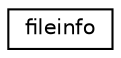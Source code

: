 digraph "Graphical Class Hierarchy"
{
  edge [fontname="Helvetica",fontsize="10",labelfontname="Helvetica",labelfontsize="10"];
  node [fontname="Helvetica",fontsize="10",shape=record];
  rankdir="LR";
  Node0 [label="fileinfo",height=0.2,width=0.4,color="black", fillcolor="white", style="filled",URL="$structfileinfo.html"];
}
